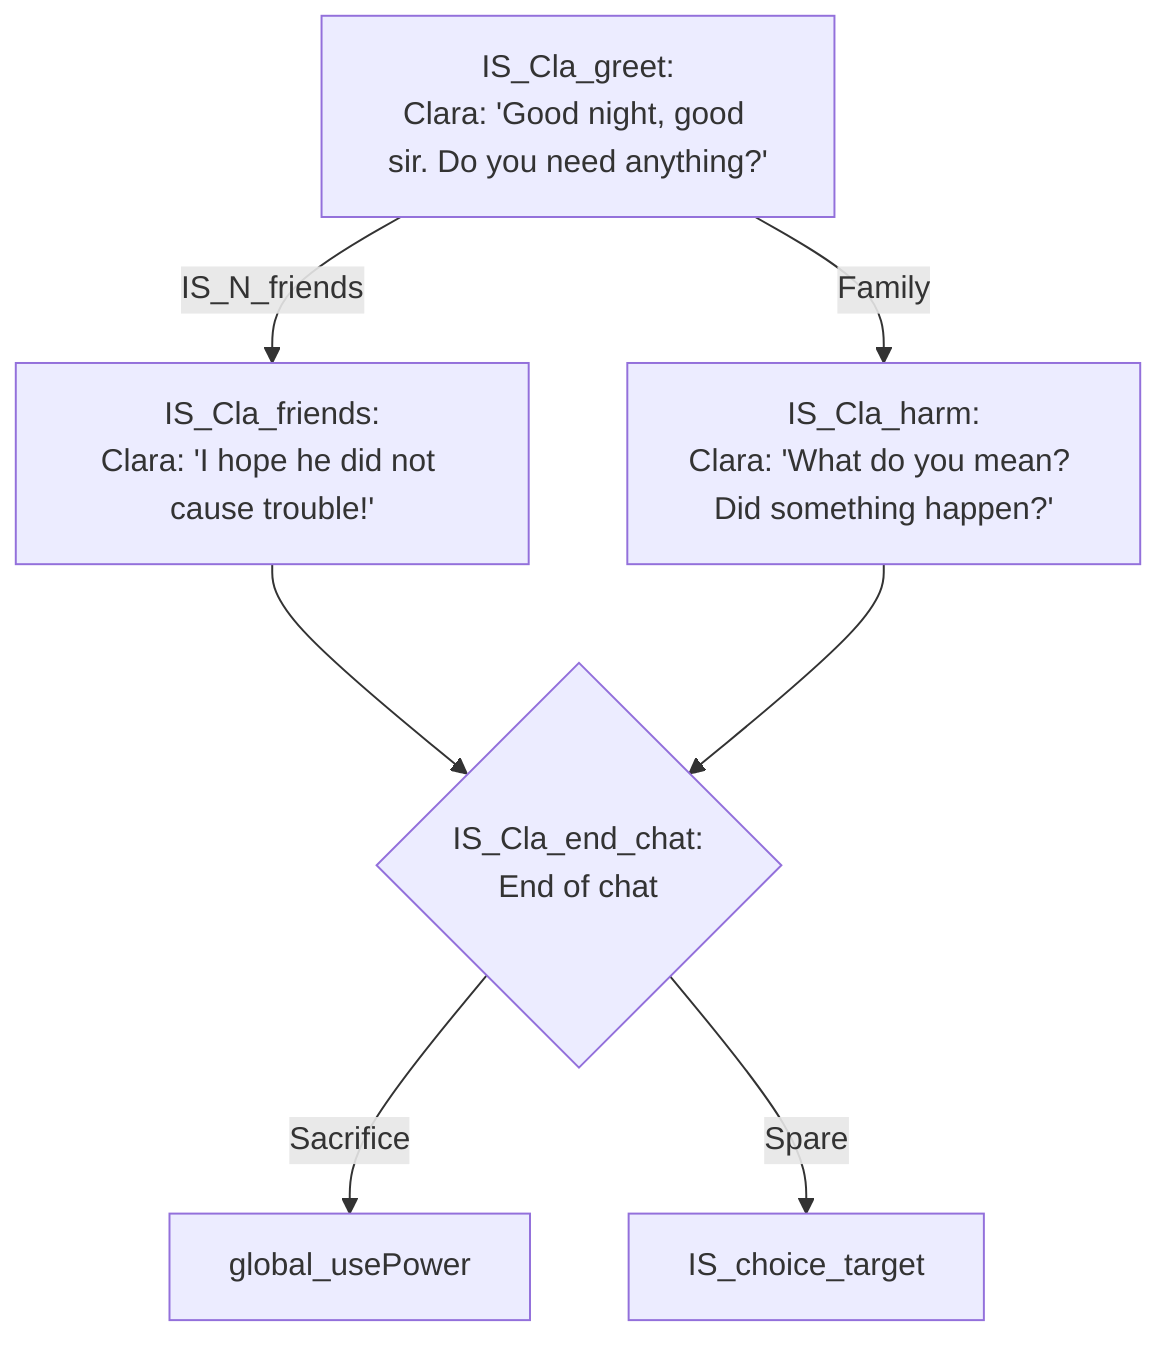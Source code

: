 flowchart TD
direction LR

%% ---------- CLARA (IS_Cla_*) ----------
IS_Cla_greet["IS_Cla_greet:<br/>Clara: 'Good night, good sir. Do you need anything?'"] -->|IS_N_friends| IS_Cla_friends
IS_Cla_greet -->|Family| IS_Cla_harm

%% --- Branch 1 : Friends ---
IS_Cla_friends["IS_Cla_friends:<br/>Clara: 'I hope he did not cause trouble!'"] --> IS_Cla_end_chat

%% --- Branch 2 : Family (dark truth) ---
IS_Cla_harm["IS_Cla_harm:<br/>Clara: 'What do you mean? Did something happen?'"] --> IS_Cla_end_chat

IS_Cla_end_chat{"IS_Cla_end_chat:<br/>End of chat"} -->|Sacrifice| global_usePower
IS_Cla_end_chat -->|Spare| IS_choice_target